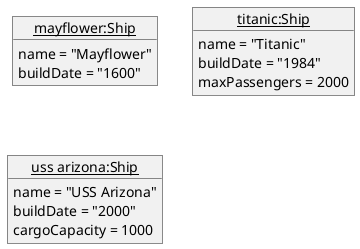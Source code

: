 @startuml
object "<u>mayflower:Ship</u>" as mf {
  name = "Mayflower"
  buildDate = "1600"
}

object "<u>titanic:Ship</u>" as ts {
  name = "Titanic"
  buildDate = "1984"
  maxPassengers = 2000
}

object "<u>uss arizona:Ship</u>" as ussaz {
  name = "USS Arizona"
  buildDate = "2000"
  cargoCapacity = 1000
}


@enduml
